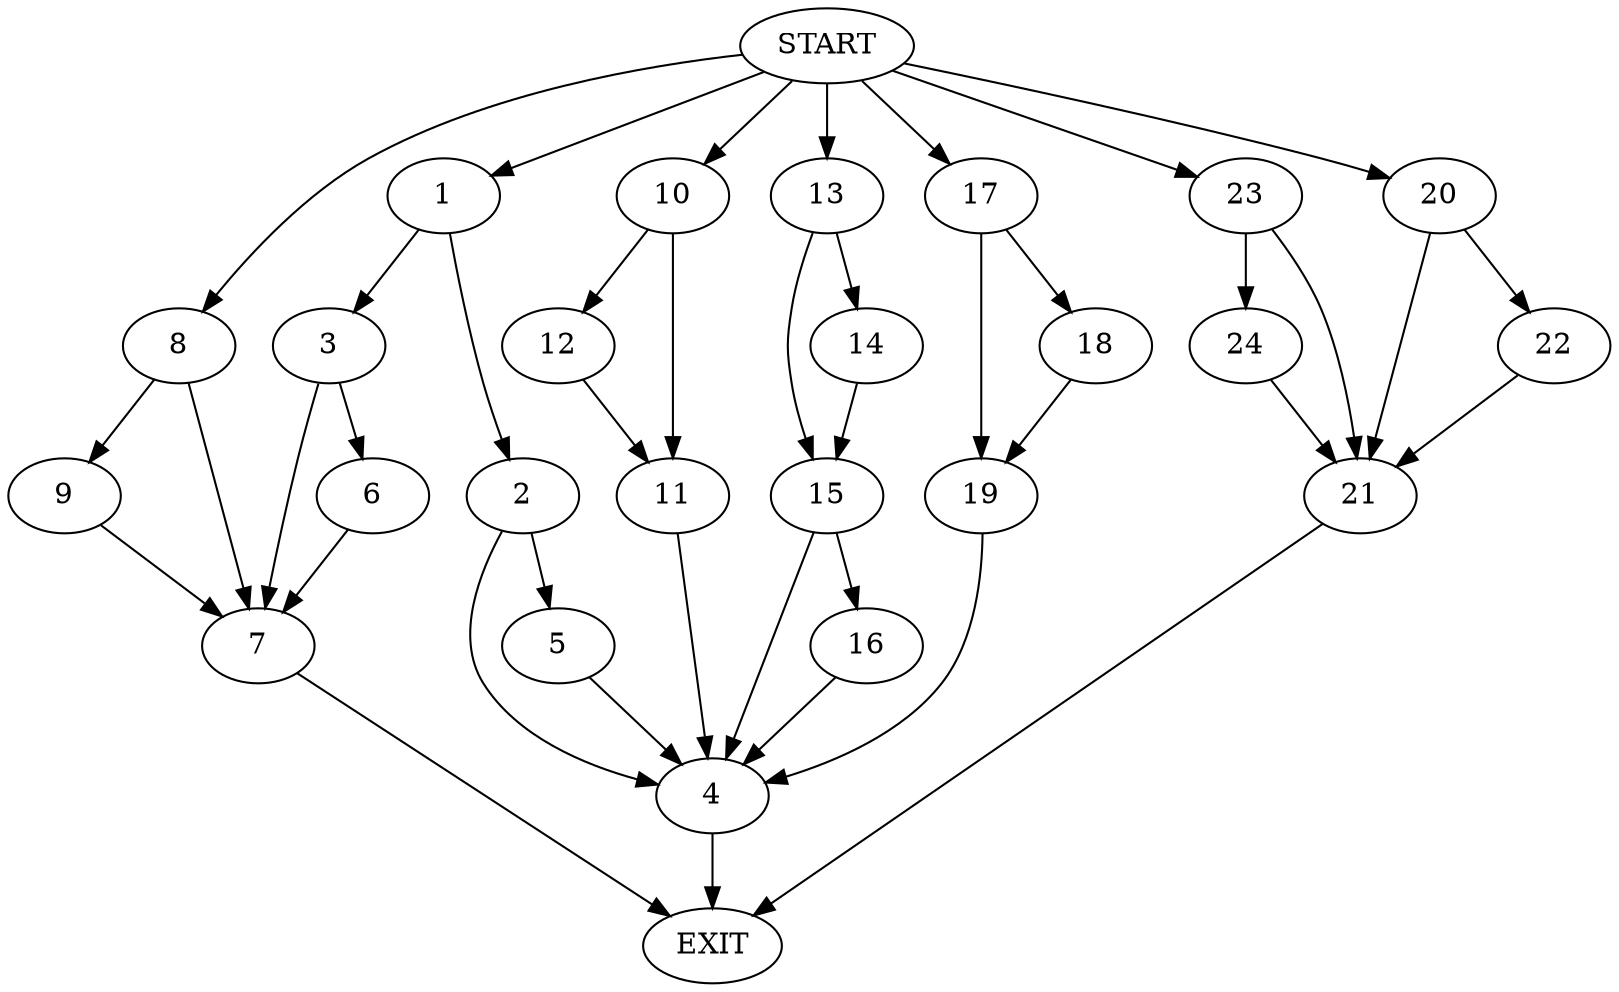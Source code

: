 digraph {
0 [label="START"]
25 [label="EXIT"]
0 -> 1
1 -> 2
1 -> 3
2 -> 4
2 -> 5
3 -> 6
3 -> 7
7 -> 25
6 -> 7
0 -> 8
8 -> 9
8 -> 7
9 -> 7
4 -> 25
5 -> 4
0 -> 10
10 -> 11
10 -> 12
12 -> 11
11 -> 4
0 -> 13
13 -> 14
13 -> 15
15 -> 4
15 -> 16
14 -> 15
16 -> 4
0 -> 17
17 -> 18
17 -> 19
19 -> 4
18 -> 19
0 -> 20
20 -> 21
20 -> 22
21 -> 25
22 -> 21
0 -> 23
23 -> 24
23 -> 21
24 -> 21
}
